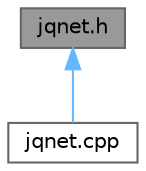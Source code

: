 digraph "jqnet.h"
{
 // LATEX_PDF_SIZE
  bgcolor="transparent";
  edge [fontname=Helvetica,fontsize=10,labelfontname=Helvetica,labelfontsize=10];
  node [fontname=Helvetica,fontsize=10,shape=box,height=0.2,width=0.4];
  Node1 [id="Node000001",label="jqnet.h",height=0.2,width=0.4,color="gray40", fillcolor="grey60", style="filled", fontcolor="black",tooltip="JQNet 头文件，包含网络相关的实用函数和类。"];
  Node1 -> Node2 [id="edge1_Node000001_Node000002",dir="back",color="steelblue1",style="solid",tooltip=" "];
  Node2 [id="Node000002",label="jqnet.cpp",height=0.2,width=0.4,color="grey40", fillcolor="white", style="filled",URL="$jqnet_8cpp.html",tooltip="JQNet 实现文件，包含网络相关的实用函数。"];
}
